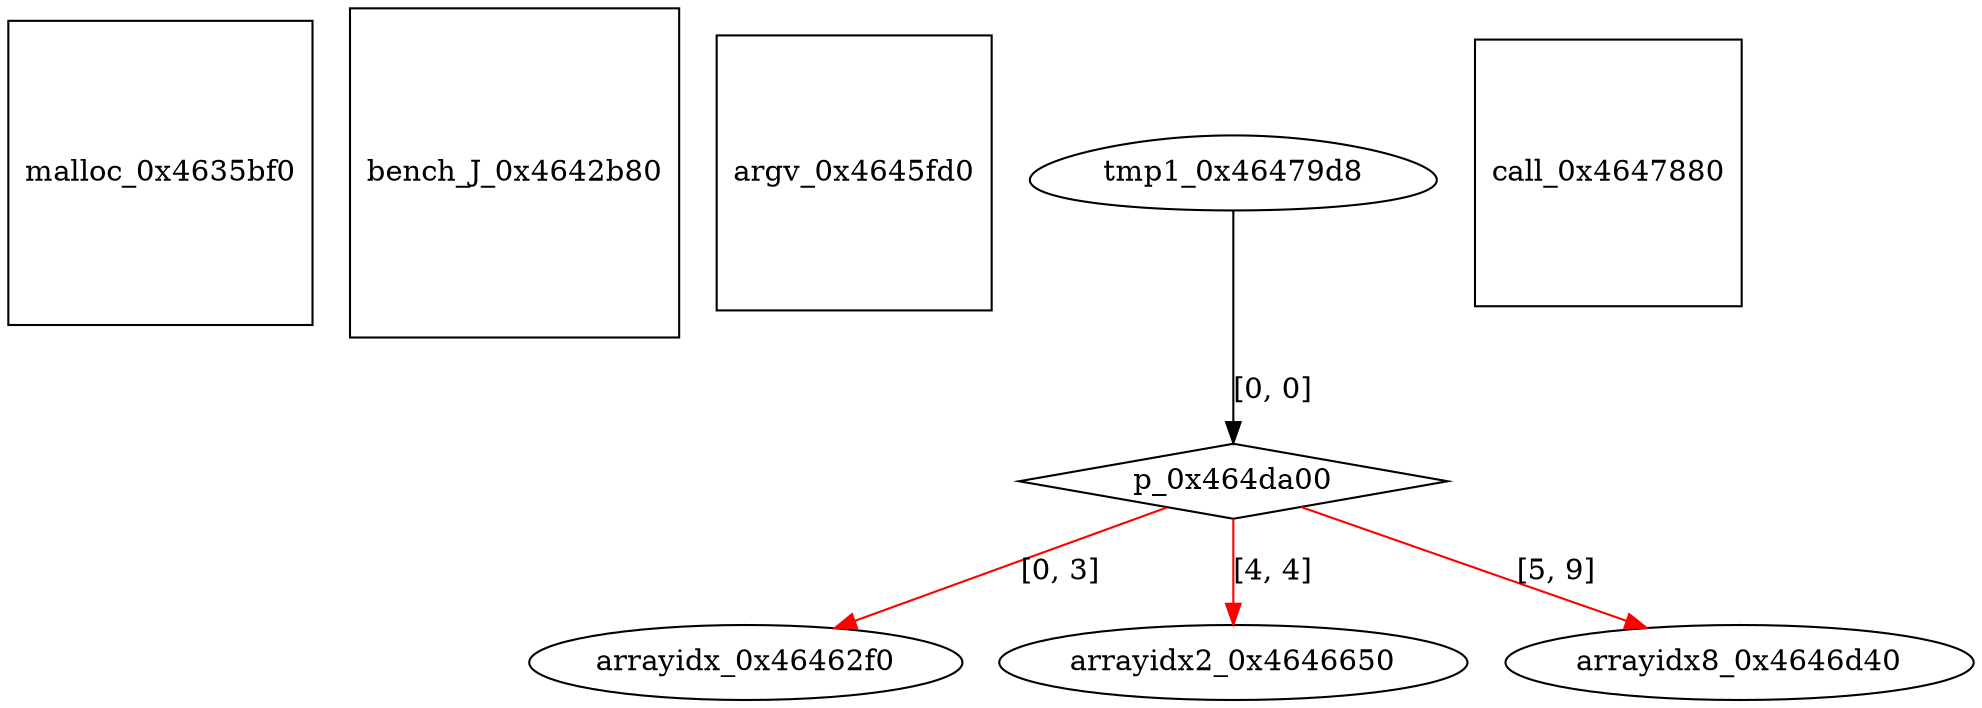 digraph grafico {
"malloc_0x4635bf0" [shape=square];
"bench_J_0x4642b80" [shape=square];
"argv_0x4645fd0" [shape=square];
"arrayidx_0x46462f0" [shape=ellipse];
"p_0x464da00" -> "arrayidx_0x46462f0" [label="[0, 3]",color=red];
"arrayidx2_0x4646650" [shape=ellipse];
"p_0x464da00" -> "arrayidx2_0x4646650" [label="[4, 4]",color=red];
"arrayidx8_0x4646d40" [shape=ellipse];
"p_0x464da00" -> "arrayidx8_0x4646d40" [label="[5, 9]",color=red];
"call_0x4647880" [shape=square];
"tmp1_0x46479d8" [shape=egg];
"p_0x464da00" [shape=diamond];
"tmp1_0x46479d8" -> "p_0x464da00" [label="[0, 0]"];
}